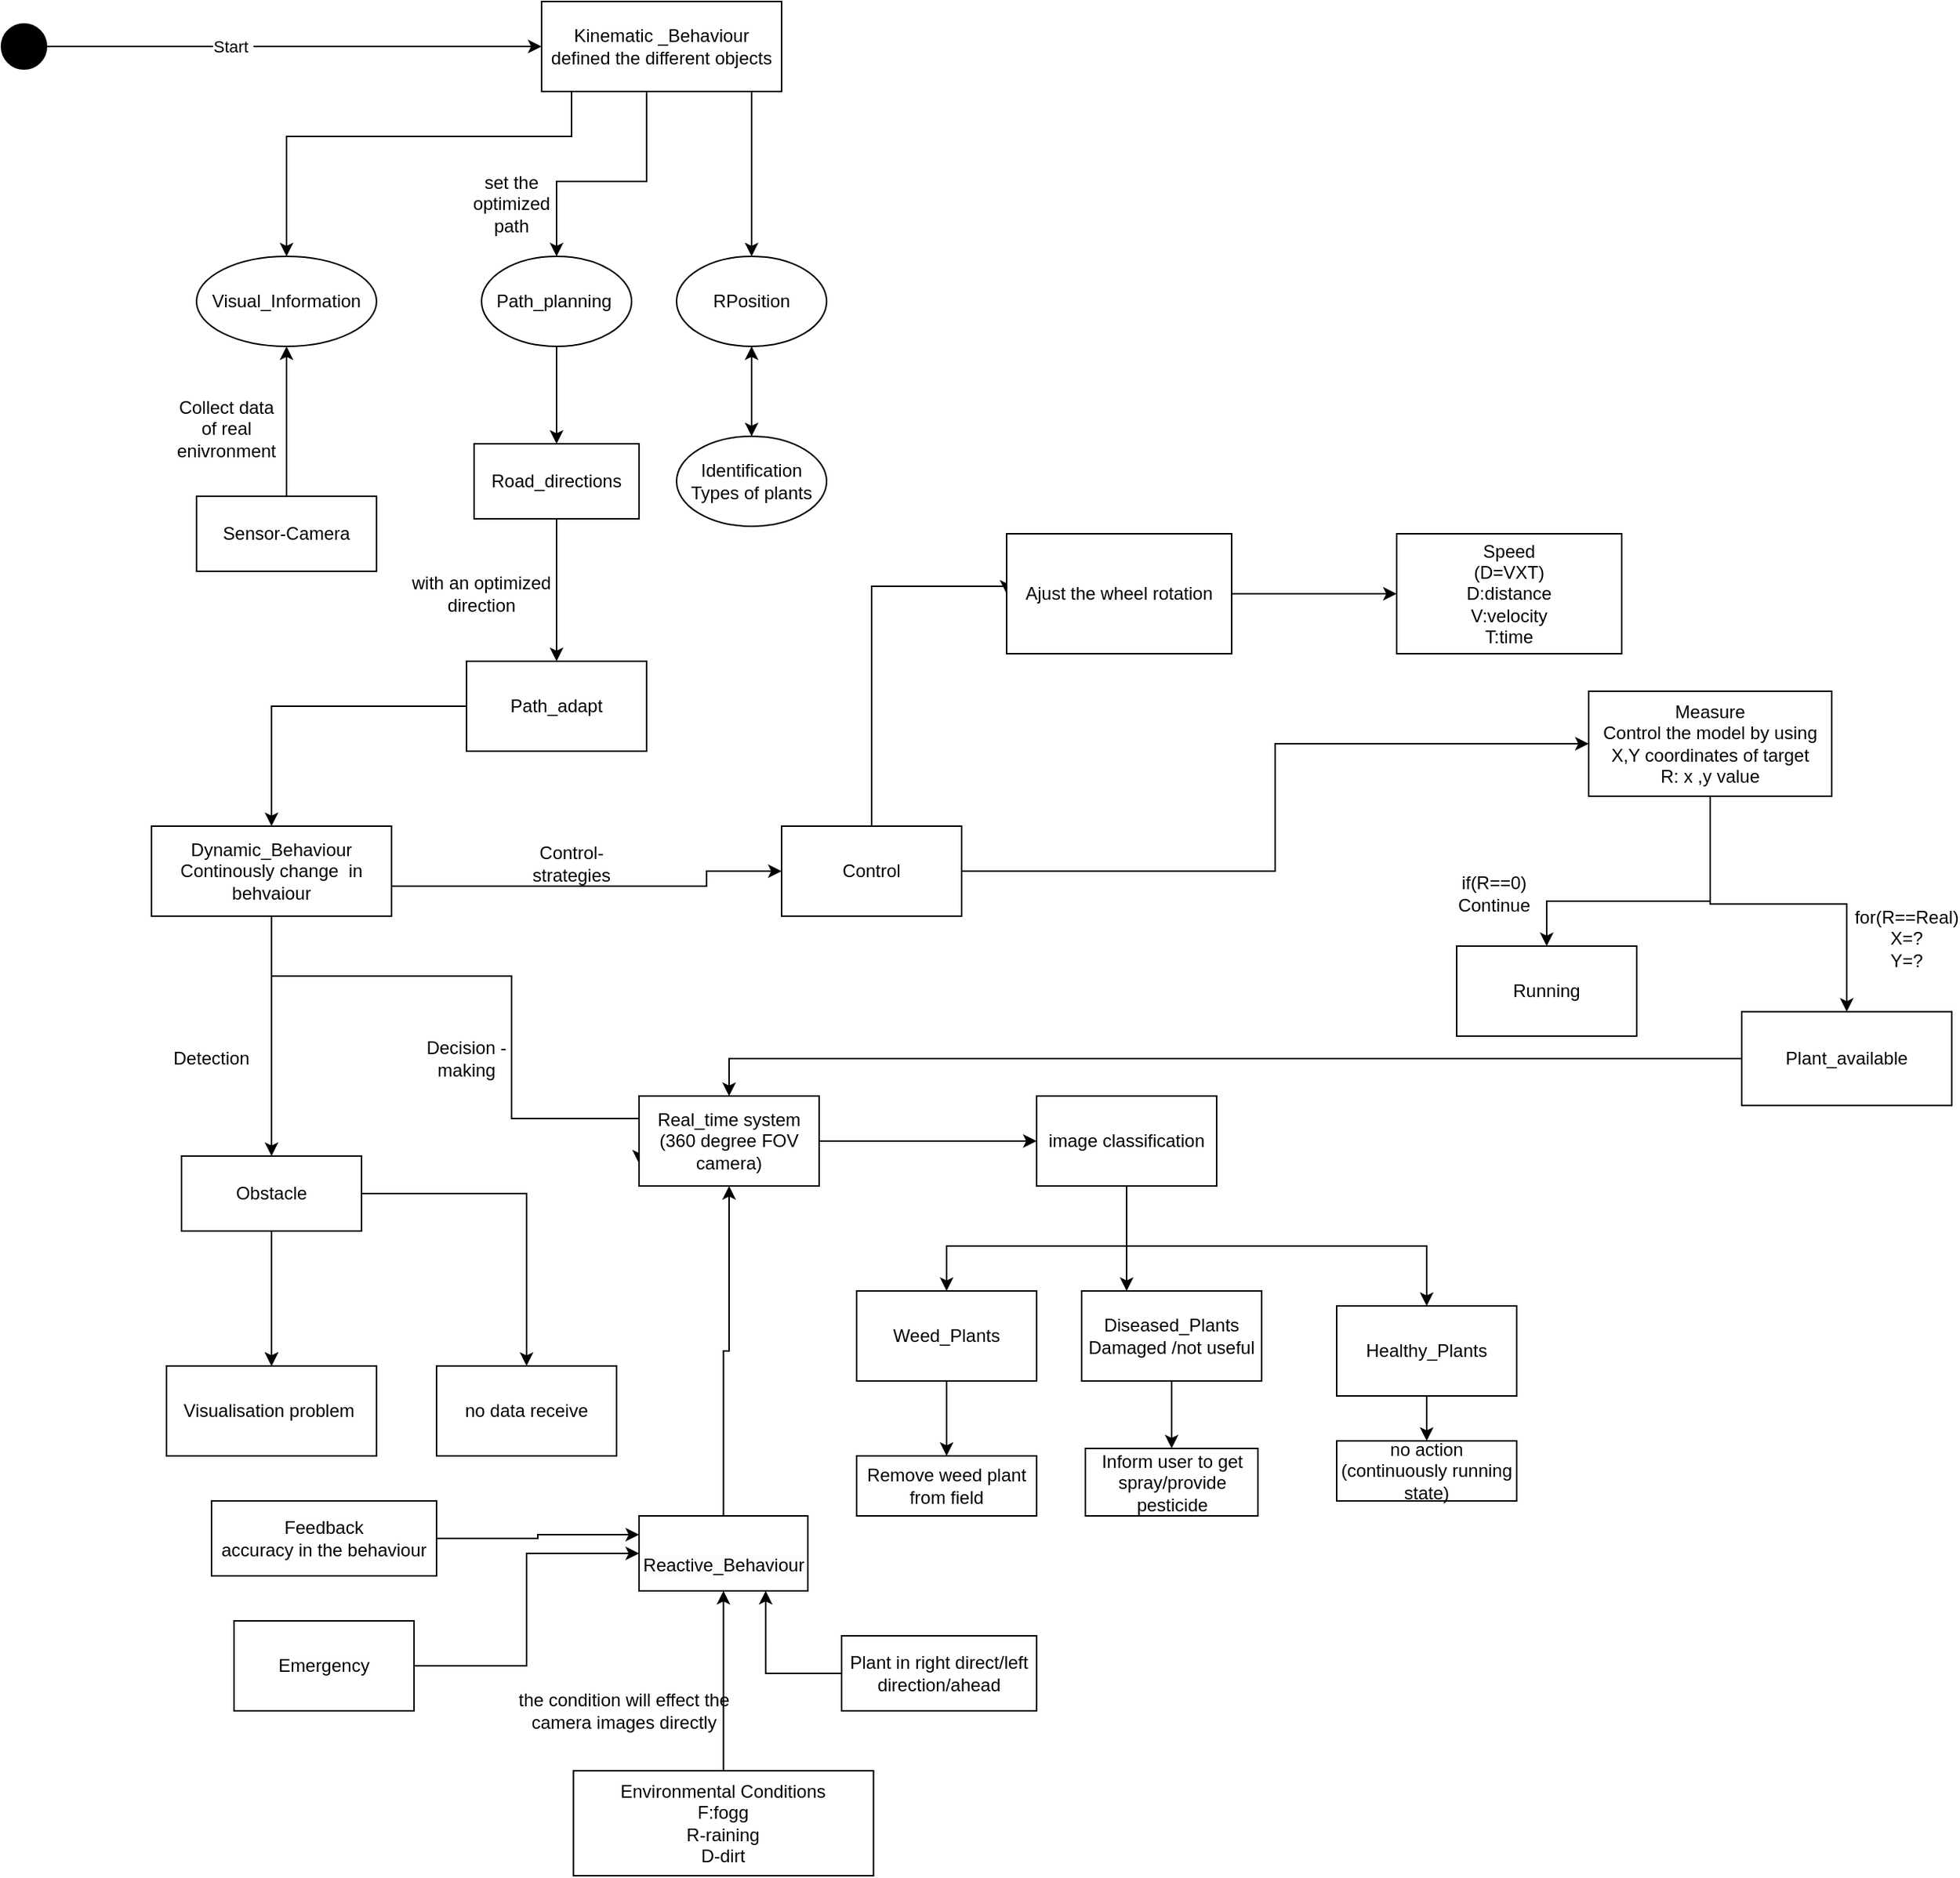 <mxfile version="21.4.0" type="device">
  <diagram name="Page-1" id="xWvgSmEm0lFXHtQNHwIk">
    <mxGraphModel dx="2998" dy="793" grid="1" gridSize="10" guides="1" tooltips="1" connect="1" arrows="1" fold="1" page="1" pageScale="1.5" pageWidth="850" pageHeight="1100" math="0" shadow="0">
      <root>
        <mxCell id="0" />
        <mxCell id="1" parent="0" />
        <mxCell id="aen04neKzYSIUZJzR4fl-67" style="edgeStyle=orthogonalEdgeStyle;rounded=0;orthogonalLoop=1;jettySize=auto;html=1;entryX=0.5;entryY=0;entryDx=0;entryDy=0;" parent="1" source="aen04neKzYSIUZJzR4fl-1" target="aen04neKzYSIUZJzR4fl-8" edge="1">
          <mxGeometry relative="1" as="geometry">
            <Array as="points">
              <mxPoint x="10" y="130" />
              <mxPoint x="-50" y="130" />
            </Array>
          </mxGeometry>
        </mxCell>
        <mxCell id="aen04neKzYSIUZJzR4fl-71" style="edgeStyle=orthogonalEdgeStyle;rounded=0;orthogonalLoop=1;jettySize=auto;html=1;entryX=0.5;entryY=0;entryDx=0;entryDy=0;" parent="1" source="aen04neKzYSIUZJzR4fl-1" target="aen04neKzYSIUZJzR4fl-9" edge="1">
          <mxGeometry relative="1" as="geometry">
            <Array as="points">
              <mxPoint x="80" y="140" />
              <mxPoint x="80" y="140" />
            </Array>
          </mxGeometry>
        </mxCell>
        <mxCell id="aen04neKzYSIUZJzR4fl-133" style="edgeStyle=orthogonalEdgeStyle;rounded=0;orthogonalLoop=1;jettySize=auto;html=1;" parent="1" source="aen04neKzYSIUZJzR4fl-1" target="aen04neKzYSIUZJzR4fl-6" edge="1">
          <mxGeometry relative="1" as="geometry">
            <Array as="points">
              <mxPoint x="-40" y="100" />
              <mxPoint x="-230" y="100" />
            </Array>
          </mxGeometry>
        </mxCell>
        <mxCell id="aen04neKzYSIUZJzR4fl-1" value="Kinematic _Behaviour&lt;br&gt;defined the different objects" style="rounded=0;whiteSpace=wrap;html=1;" parent="1" vertex="1">
          <mxGeometry x="-60" y="10" width="160" height="60" as="geometry" />
        </mxCell>
        <mxCell id="aen04neKzYSIUZJzR4fl-33" style="edgeStyle=orthogonalEdgeStyle;rounded=0;orthogonalLoop=1;jettySize=auto;html=1;exitX=1;exitY=0.5;exitDx=0;exitDy=0;entryX=0;entryY=0.5;entryDx=0;entryDy=0;" parent="1" source="aen04neKzYSIUZJzR4fl-2" target="aen04neKzYSIUZJzR4fl-12" edge="1">
          <mxGeometry relative="1" as="geometry">
            <Array as="points">
              <mxPoint x="-160" y="600" />
              <mxPoint x="50" y="600" />
              <mxPoint x="50" y="590" />
            </Array>
          </mxGeometry>
        </mxCell>
        <mxCell id="aen04neKzYSIUZJzR4fl-34" style="edgeStyle=orthogonalEdgeStyle;rounded=0;orthogonalLoop=1;jettySize=auto;html=1;" parent="1" source="aen04neKzYSIUZJzR4fl-2" target="aen04neKzYSIUZJzR4fl-26" edge="1">
          <mxGeometry relative="1" as="geometry" />
        </mxCell>
        <mxCell id="aen04neKzYSIUZJzR4fl-81" style="edgeStyle=orthogonalEdgeStyle;rounded=0;orthogonalLoop=1;jettySize=auto;html=1;entryX=0;entryY=0.75;entryDx=0;entryDy=0;" parent="1" source="aen04neKzYSIUZJzR4fl-2" target="aen04neKzYSIUZJzR4fl-10" edge="1">
          <mxGeometry relative="1" as="geometry">
            <Array as="points">
              <mxPoint x="-80" y="660" />
              <mxPoint x="-80" y="755" />
            </Array>
          </mxGeometry>
        </mxCell>
        <mxCell id="aen04neKzYSIUZJzR4fl-2" value="Dynamic_Behaviour&lt;br&gt;Continously change&amp;nbsp; in behvaiour" style="rounded=0;whiteSpace=wrap;html=1;" parent="1" vertex="1">
          <mxGeometry x="-320" y="560" width="160" height="60" as="geometry" />
        </mxCell>
        <mxCell id="aen04neKzYSIUZJzR4fl-36" style="edgeStyle=orthogonalEdgeStyle;rounded=0;orthogonalLoop=1;jettySize=auto;html=1;exitX=1;exitY=0.5;exitDx=0;exitDy=0;entryX=0;entryY=0.5;entryDx=0;entryDy=0;" parent="1" source="aen04neKzYSIUZJzR4fl-4" target="aen04neKzYSIUZJzR4fl-1" edge="1">
          <mxGeometry relative="1" as="geometry" />
        </mxCell>
        <mxCell id="aen04neKzYSIUZJzR4fl-124" value="Start&amp;nbsp;" style="edgeLabel;html=1;align=center;verticalAlign=middle;resizable=0;points=[];" parent="aen04neKzYSIUZJzR4fl-36" vertex="1" connectable="0">
          <mxGeometry x="-0.28" y="4" relative="1" as="geometry">
            <mxPoint x="5" y="4" as="offset" />
          </mxGeometry>
        </mxCell>
        <mxCell id="aen04neKzYSIUZJzR4fl-4" value="" style="ellipse;fillColor=strokeColor;html=1;" parent="1" vertex="1">
          <mxGeometry x="-420" y="25" width="30" height="30" as="geometry" />
        </mxCell>
        <mxCell id="aen04neKzYSIUZJzR4fl-6" value="Visual_Information" style="ellipse;whiteSpace=wrap;html=1;" parent="1" vertex="1">
          <mxGeometry x="-290" y="180" width="120" height="60" as="geometry" />
        </mxCell>
        <mxCell id="aen04neKzYSIUZJzR4fl-74" value="" style="edgeStyle=orthogonalEdgeStyle;rounded=0;orthogonalLoop=1;jettySize=auto;html=1;" parent="1" source="aen04neKzYSIUZJzR4fl-7" target="aen04neKzYSIUZJzR4fl-9" edge="1">
          <mxGeometry relative="1" as="geometry" />
        </mxCell>
        <mxCell id="aen04neKzYSIUZJzR4fl-7" value="Identification&lt;br&gt;Types of plants" style="ellipse;whiteSpace=wrap;html=1;" parent="1" vertex="1">
          <mxGeometry x="30" y="300" width="100" height="60" as="geometry" />
        </mxCell>
        <mxCell id="aen04neKzYSIUZJzR4fl-68" style="edgeStyle=orthogonalEdgeStyle;rounded=0;orthogonalLoop=1;jettySize=auto;html=1;exitX=0.5;exitY=1;exitDx=0;exitDy=0;entryX=0.5;entryY=0;entryDx=0;entryDy=0;" parent="1" source="aen04neKzYSIUZJzR4fl-8" target="aen04neKzYSIUZJzR4fl-21" edge="1">
          <mxGeometry relative="1" as="geometry" />
        </mxCell>
        <mxCell id="aen04neKzYSIUZJzR4fl-8" value="Path_planning&amp;nbsp;" style="ellipse;whiteSpace=wrap;html=1;" parent="1" vertex="1">
          <mxGeometry x="-100" y="180" width="100" height="60" as="geometry" />
        </mxCell>
        <mxCell id="aen04neKzYSIUZJzR4fl-73" style="edgeStyle=orthogonalEdgeStyle;rounded=0;orthogonalLoop=1;jettySize=auto;html=1;" parent="1" source="aen04neKzYSIUZJzR4fl-9" target="aen04neKzYSIUZJzR4fl-7" edge="1">
          <mxGeometry relative="1" as="geometry" />
        </mxCell>
        <mxCell id="aen04neKzYSIUZJzR4fl-9" value="RPosition" style="ellipse;whiteSpace=wrap;html=1;" parent="1" vertex="1">
          <mxGeometry x="30" y="180" width="100" height="60" as="geometry" />
        </mxCell>
        <mxCell id="aen04neKzYSIUZJzR4fl-82" style="edgeStyle=orthogonalEdgeStyle;rounded=0;orthogonalLoop=1;jettySize=auto;html=1;entryX=0;entryY=0.5;entryDx=0;entryDy=0;" parent="1" source="aen04neKzYSIUZJzR4fl-10" target="aen04neKzYSIUZJzR4fl-52" edge="1">
          <mxGeometry relative="1" as="geometry" />
        </mxCell>
        <mxCell id="aen04neKzYSIUZJzR4fl-10" value="Real_time system&lt;br&gt;(360 degree FOV camera)" style="rounded=0;whiteSpace=wrap;html=1;" parent="1" vertex="1">
          <mxGeometry x="5" y="740" width="120" height="60" as="geometry" />
        </mxCell>
        <mxCell id="aen04neKzYSIUZJzR4fl-80" style="edgeStyle=orthogonalEdgeStyle;rounded=0;orthogonalLoop=1;jettySize=auto;html=1;entryX=0.5;entryY=0;entryDx=0;entryDy=0;" parent="1" source="aen04neKzYSIUZJzR4fl-11" target="aen04neKzYSIUZJzR4fl-2" edge="1">
          <mxGeometry relative="1" as="geometry" />
        </mxCell>
        <mxCell id="aen04neKzYSIUZJzR4fl-11" value="Path_adapt" style="rounded=0;whiteSpace=wrap;html=1;" parent="1" vertex="1">
          <mxGeometry x="-110" y="450" width="120" height="60" as="geometry" />
        </mxCell>
        <mxCell id="aen04neKzYSIUZJzR4fl-93" style="edgeStyle=orthogonalEdgeStyle;rounded=0;orthogonalLoop=1;jettySize=auto;html=1;entryX=0;entryY=0.5;entryDx=0;entryDy=0;" parent="1" source="aen04neKzYSIUZJzR4fl-12" target="aen04neKzYSIUZJzR4fl-24" edge="1">
          <mxGeometry relative="1" as="geometry" />
        </mxCell>
        <mxCell id="aen04neKzYSIUZJzR4fl-98" style="edgeStyle=orthogonalEdgeStyle;rounded=0;orthogonalLoop=1;jettySize=auto;html=1;entryX=0;entryY=0.5;entryDx=0;entryDy=0;" parent="1" source="aen04neKzYSIUZJzR4fl-12" target="aen04neKzYSIUZJzR4fl-97" edge="1">
          <mxGeometry relative="1" as="geometry">
            <Array as="points">
              <mxPoint x="160" y="400" />
            </Array>
          </mxGeometry>
        </mxCell>
        <mxCell id="aen04neKzYSIUZJzR4fl-12" value="Control" style="rounded=0;whiteSpace=wrap;html=1;" parent="1" vertex="1">
          <mxGeometry x="100" y="560" width="120" height="60" as="geometry" />
        </mxCell>
        <mxCell id="aen04neKzYSIUZJzR4fl-123" style="edgeStyle=orthogonalEdgeStyle;rounded=0;orthogonalLoop=1;jettySize=auto;html=1;entryX=0;entryY=0.25;entryDx=0;entryDy=0;" parent="1" source="aen04neKzYSIUZJzR4fl-13" target="aen04neKzYSIUZJzR4fl-116" edge="1">
          <mxGeometry relative="1" as="geometry" />
        </mxCell>
        <mxCell id="aen04neKzYSIUZJzR4fl-13" value="Feedback&lt;br&gt;accuracy in the behaviour" style="rounded=0;whiteSpace=wrap;html=1;" parent="1" vertex="1">
          <mxGeometry x="-280" y="1010" width="150" height="50" as="geometry" />
        </mxCell>
        <mxCell id="aen04neKzYSIUZJzR4fl-121" style="edgeStyle=orthogonalEdgeStyle;rounded=0;orthogonalLoop=1;jettySize=auto;html=1;entryX=0.5;entryY=1;entryDx=0;entryDy=0;" parent="1" source="aen04neKzYSIUZJzR4fl-14" target="aen04neKzYSIUZJzR4fl-116" edge="1">
          <mxGeometry relative="1" as="geometry">
            <Array as="points">
              <mxPoint x="64" y="1200" />
              <mxPoint x="64" y="1200" />
            </Array>
          </mxGeometry>
        </mxCell>
        <mxCell id="aen04neKzYSIUZJzR4fl-14" value="Environmental Conditions&lt;br&gt;F:fogg&lt;br&gt;R-raining&lt;br&gt;D-dirt" style="rounded=0;whiteSpace=wrap;html=1;" parent="1" vertex="1">
          <mxGeometry x="-38.75" y="1190" width="200" height="70" as="geometry" />
        </mxCell>
        <mxCell id="aen04neKzYSIUZJzR4fl-122" style="edgeStyle=orthogonalEdgeStyle;rounded=0;orthogonalLoop=1;jettySize=auto;html=1;entryX=0;entryY=0.5;entryDx=0;entryDy=0;" parent="1" source="aen04neKzYSIUZJzR4fl-16" target="aen04neKzYSIUZJzR4fl-116" edge="1">
          <mxGeometry relative="1" as="geometry" />
        </mxCell>
        <mxCell id="aen04neKzYSIUZJzR4fl-16" value="Emergency" style="rounded=0;whiteSpace=wrap;html=1;" parent="1" vertex="1">
          <mxGeometry x="-265" y="1090" width="120" height="60" as="geometry" />
        </mxCell>
        <mxCell id="aen04neKzYSIUZJzR4fl-64" value="" style="edgeStyle=orthogonalEdgeStyle;rounded=0;orthogonalLoop=1;jettySize=auto;html=1;" parent="1" source="aen04neKzYSIUZJzR4fl-19" target="aen04neKzYSIUZJzR4fl-6" edge="1">
          <mxGeometry relative="1" as="geometry" />
        </mxCell>
        <mxCell id="aen04neKzYSIUZJzR4fl-19" value="Sensor-Camera" style="rounded=0;whiteSpace=wrap;html=1;" parent="1" vertex="1">
          <mxGeometry x="-290" y="340" width="120" height="50" as="geometry" />
        </mxCell>
        <mxCell id="aen04neKzYSIUZJzR4fl-79" style="edgeStyle=orthogonalEdgeStyle;rounded=0;orthogonalLoop=1;jettySize=auto;html=1;exitX=0.5;exitY=1;exitDx=0;exitDy=0;entryX=0.5;entryY=0;entryDx=0;entryDy=0;" parent="1" source="aen04neKzYSIUZJzR4fl-21" target="aen04neKzYSIUZJzR4fl-11" edge="1">
          <mxGeometry relative="1" as="geometry" />
        </mxCell>
        <mxCell id="aen04neKzYSIUZJzR4fl-21" value="Road_directions" style="rounded=0;whiteSpace=wrap;html=1;" parent="1" vertex="1">
          <mxGeometry x="-105" y="305" width="110" height="50" as="geometry" />
        </mxCell>
        <mxCell id="aen04neKzYSIUZJzR4fl-108" style="edgeStyle=orthogonalEdgeStyle;rounded=0;orthogonalLoop=1;jettySize=auto;html=1;entryX=0.5;entryY=0;entryDx=0;entryDy=0;" parent="1" source="aen04neKzYSIUZJzR4fl-24" target="aen04neKzYSIUZJzR4fl-40" edge="1">
          <mxGeometry relative="1" as="geometry">
            <Array as="points">
              <mxPoint x="719" y="610" />
              <mxPoint x="610" y="610" />
            </Array>
          </mxGeometry>
        </mxCell>
        <mxCell id="aen04neKzYSIUZJzR4fl-113" style="edgeStyle=orthogonalEdgeStyle;rounded=0;orthogonalLoop=1;jettySize=auto;html=1;" parent="1" source="aen04neKzYSIUZJzR4fl-24" target="aen04neKzYSIUZJzR4fl-39" edge="1">
          <mxGeometry relative="1" as="geometry" />
        </mxCell>
        <mxCell id="aen04neKzYSIUZJzR4fl-24" value="Measure&lt;br&gt;Control the model by using X,Y coordinates of target&lt;br&gt;R: x ,y value" style="rounded=0;whiteSpace=wrap;html=1;" parent="1" vertex="1">
          <mxGeometry x="638" y="470" width="162" height="70" as="geometry" />
        </mxCell>
        <mxCell id="aen04neKzYSIUZJzR4fl-25" value="Speed&lt;br&gt;(D=VXT)&lt;br&gt;D:distance&lt;br&gt;V:velocity&lt;br&gt;T:time" style="rounded=0;whiteSpace=wrap;html=1;" parent="1" vertex="1">
          <mxGeometry x="510" y="365" width="150" height="80" as="geometry" />
        </mxCell>
        <mxCell id="aen04neKzYSIUZJzR4fl-28" value="" style="edgeStyle=orthogonalEdgeStyle;rounded=0;orthogonalLoop=1;jettySize=auto;html=1;" parent="1" source="aen04neKzYSIUZJzR4fl-26" target="aen04neKzYSIUZJzR4fl-27" edge="1">
          <mxGeometry relative="1" as="geometry" />
        </mxCell>
        <mxCell id="aen04neKzYSIUZJzR4fl-29" value="" style="edgeStyle=orthogonalEdgeStyle;rounded=0;orthogonalLoop=1;jettySize=auto;html=1;" parent="1" source="aen04neKzYSIUZJzR4fl-26" target="aen04neKzYSIUZJzR4fl-27" edge="1">
          <mxGeometry relative="1" as="geometry" />
        </mxCell>
        <mxCell id="aen04neKzYSIUZJzR4fl-38" style="edgeStyle=orthogonalEdgeStyle;rounded=0;orthogonalLoop=1;jettySize=auto;html=1;" parent="1" source="aen04neKzYSIUZJzR4fl-26" target="aen04neKzYSIUZJzR4fl-37" edge="1">
          <mxGeometry relative="1" as="geometry" />
        </mxCell>
        <mxCell id="aen04neKzYSIUZJzR4fl-26" value="Obstacle" style="rounded=0;whiteSpace=wrap;html=1;" parent="1" vertex="1">
          <mxGeometry x="-300" y="780" width="120" height="50" as="geometry" />
        </mxCell>
        <mxCell id="aen04neKzYSIUZJzR4fl-27" value="Visualisation problem&amp;nbsp;" style="whiteSpace=wrap;html=1;rounded=0;" parent="1" vertex="1">
          <mxGeometry x="-310" y="920" width="140" height="60" as="geometry" />
        </mxCell>
        <mxCell id="aen04neKzYSIUZJzR4fl-37" value="no data receive" style="whiteSpace=wrap;html=1;rounded=0;" parent="1" vertex="1">
          <mxGeometry x="-130" y="920" width="120" height="60" as="geometry" />
        </mxCell>
        <mxCell id="aen04neKzYSIUZJzR4fl-95" style="edgeStyle=orthogonalEdgeStyle;rounded=0;orthogonalLoop=1;jettySize=auto;html=1;entryX=0.5;entryY=0;entryDx=0;entryDy=0;" parent="1" source="aen04neKzYSIUZJzR4fl-39" target="aen04neKzYSIUZJzR4fl-10" edge="1">
          <mxGeometry relative="1" as="geometry" />
        </mxCell>
        <mxCell id="aen04neKzYSIUZJzR4fl-39" value="Plant_available&lt;br&gt;" style="rounded=0;whiteSpace=wrap;html=1;" parent="1" vertex="1">
          <mxGeometry x="740" y="683.75" width="140" height="62.5" as="geometry" />
        </mxCell>
        <mxCell id="aen04neKzYSIUZJzR4fl-40" value="Running" style="rounded=0;whiteSpace=wrap;html=1;" parent="1" vertex="1">
          <mxGeometry x="550" y="640" width="120" height="60" as="geometry" />
        </mxCell>
        <mxCell id="aen04neKzYSIUZJzR4fl-120" style="edgeStyle=orthogonalEdgeStyle;rounded=0;orthogonalLoop=1;jettySize=auto;html=1;entryX=0.75;entryY=1;entryDx=0;entryDy=0;" parent="1" source="aen04neKzYSIUZJzR4fl-46" target="aen04neKzYSIUZJzR4fl-116" edge="1">
          <mxGeometry relative="1" as="geometry" />
        </mxCell>
        <mxCell id="aen04neKzYSIUZJzR4fl-46" value="Plant in right direct/left direction/ahead" style="rounded=0;whiteSpace=wrap;html=1;" parent="1" vertex="1">
          <mxGeometry x="140" y="1100" width="130" height="50" as="geometry" />
        </mxCell>
        <mxCell id="aen04neKzYSIUZJzR4fl-88" style="edgeStyle=orthogonalEdgeStyle;rounded=0;orthogonalLoop=1;jettySize=auto;html=1;entryX=0.5;entryY=0;entryDx=0;entryDy=0;" parent="1" source="aen04neKzYSIUZJzR4fl-52" target="aen04neKzYSIUZJzR4fl-85" edge="1">
          <mxGeometry relative="1" as="geometry">
            <Array as="points">
              <mxPoint x="330" y="840" />
              <mxPoint x="210" y="840" />
            </Array>
          </mxGeometry>
        </mxCell>
        <mxCell id="aen04neKzYSIUZJzR4fl-91" style="edgeStyle=orthogonalEdgeStyle;rounded=0;orthogonalLoop=1;jettySize=auto;html=1;entryX=0.25;entryY=0;entryDx=0;entryDy=0;" parent="1" source="aen04neKzYSIUZJzR4fl-52" target="aen04neKzYSIUZJzR4fl-84" edge="1">
          <mxGeometry relative="1" as="geometry" />
        </mxCell>
        <mxCell id="aen04neKzYSIUZJzR4fl-92" style="edgeStyle=orthogonalEdgeStyle;rounded=0;orthogonalLoop=1;jettySize=auto;html=1;exitX=0.5;exitY=1;exitDx=0;exitDy=0;entryX=0.5;entryY=0;entryDx=0;entryDy=0;" parent="1" source="aen04neKzYSIUZJzR4fl-52" target="aen04neKzYSIUZJzR4fl-86" edge="1">
          <mxGeometry relative="1" as="geometry" />
        </mxCell>
        <mxCell id="aen04neKzYSIUZJzR4fl-52" value="image classification" style="rounded=0;whiteSpace=wrap;html=1;" parent="1" vertex="1">
          <mxGeometry x="270" y="740" width="120" height="60" as="geometry" />
        </mxCell>
        <mxCell id="aen04neKzYSIUZJzR4fl-65" value="Collect data of real enivronment" style="text;html=1;strokeColor=none;fillColor=none;align=center;verticalAlign=middle;whiteSpace=wrap;rounded=0;" parent="1" vertex="1">
          <mxGeometry x="-300" y="280" width="60" height="30" as="geometry" />
        </mxCell>
        <mxCell id="aen04neKzYSIUZJzR4fl-69" value="set the optimized path" style="text;html=1;strokeColor=none;fillColor=none;align=center;verticalAlign=middle;whiteSpace=wrap;rounded=0;" parent="1" vertex="1">
          <mxGeometry x="-110" y="130" width="60" height="30" as="geometry" />
        </mxCell>
        <mxCell id="aen04neKzYSIUZJzR4fl-75" value="Detection" style="text;html=1;strokeColor=none;fillColor=none;align=center;verticalAlign=middle;whiteSpace=wrap;rounded=0;" parent="1" vertex="1">
          <mxGeometry x="-320" y="700" width="80" height="30" as="geometry" />
        </mxCell>
        <mxCell id="aen04neKzYSIUZJzR4fl-103" value="" style="edgeStyle=orthogonalEdgeStyle;rounded=0;orthogonalLoop=1;jettySize=auto;html=1;" parent="1" source="aen04neKzYSIUZJzR4fl-84" target="aen04neKzYSIUZJzR4fl-100" edge="1">
          <mxGeometry relative="1" as="geometry" />
        </mxCell>
        <mxCell id="aen04neKzYSIUZJzR4fl-84" value="Diseased_Plants&lt;br&gt;Damaged /not useful" style="rounded=0;whiteSpace=wrap;html=1;" parent="1" vertex="1">
          <mxGeometry x="300" y="870" width="120" height="60" as="geometry" />
        </mxCell>
        <mxCell id="aen04neKzYSIUZJzR4fl-102" value="" style="edgeStyle=orthogonalEdgeStyle;rounded=0;orthogonalLoop=1;jettySize=auto;html=1;" parent="1" source="aen04neKzYSIUZJzR4fl-85" target="aen04neKzYSIUZJzR4fl-96" edge="1">
          <mxGeometry relative="1" as="geometry" />
        </mxCell>
        <mxCell id="aen04neKzYSIUZJzR4fl-85" value="Weed_Plants" style="rounded=0;whiteSpace=wrap;html=1;" parent="1" vertex="1">
          <mxGeometry x="150" y="870" width="120" height="60" as="geometry" />
        </mxCell>
        <mxCell id="aen04neKzYSIUZJzR4fl-104" value="" style="edgeStyle=orthogonalEdgeStyle;rounded=0;orthogonalLoop=1;jettySize=auto;html=1;" parent="1" source="aen04neKzYSIUZJzR4fl-86" target="aen04neKzYSIUZJzR4fl-101" edge="1">
          <mxGeometry relative="1" as="geometry" />
        </mxCell>
        <mxCell id="aen04neKzYSIUZJzR4fl-86" value="Healthy_Plants" style="rounded=0;whiteSpace=wrap;html=1;" parent="1" vertex="1">
          <mxGeometry x="470" y="880" width="120" height="60" as="geometry" />
        </mxCell>
        <mxCell id="aen04neKzYSIUZJzR4fl-96" value="Remove weed plant from field" style="rounded=0;whiteSpace=wrap;html=1;" parent="1" vertex="1">
          <mxGeometry x="150" y="980" width="120" height="40" as="geometry" />
        </mxCell>
        <mxCell id="aen04neKzYSIUZJzR4fl-99" style="edgeStyle=orthogonalEdgeStyle;rounded=0;orthogonalLoop=1;jettySize=auto;html=1;entryX=0;entryY=0.5;entryDx=0;entryDy=0;" parent="1" source="aen04neKzYSIUZJzR4fl-97" target="aen04neKzYSIUZJzR4fl-25" edge="1">
          <mxGeometry relative="1" as="geometry" />
        </mxCell>
        <mxCell id="aen04neKzYSIUZJzR4fl-97" value="Ajust the wheel rotation" style="rounded=0;whiteSpace=wrap;html=1;" parent="1" vertex="1">
          <mxGeometry x="250" y="365" width="150" height="80" as="geometry" />
        </mxCell>
        <mxCell id="aen04neKzYSIUZJzR4fl-100" value="Inform user to get spray/provide pesticide" style="rounded=0;whiteSpace=wrap;html=1;" parent="1" vertex="1">
          <mxGeometry x="302.5" y="975" width="115" height="45" as="geometry" />
        </mxCell>
        <mxCell id="aen04neKzYSIUZJzR4fl-101" value="no action (continuously running state)" style="rounded=0;whiteSpace=wrap;html=1;" parent="1" vertex="1">
          <mxGeometry x="470" y="970" width="120" height="40" as="geometry" />
        </mxCell>
        <mxCell id="aen04neKzYSIUZJzR4fl-110" value="if(R==0)&lt;br&gt;Continue" style="text;html=1;strokeColor=none;fillColor=none;align=center;verticalAlign=middle;whiteSpace=wrap;rounded=0;" parent="1" vertex="1">
          <mxGeometry x="510" y="590" width="130" height="30" as="geometry" />
        </mxCell>
        <mxCell id="aen04neKzYSIUZJzR4fl-114" value="for(R==Real)&lt;br&gt;X=?&lt;br&gt;Y=?" style="text;html=1;strokeColor=none;fillColor=none;align=center;verticalAlign=middle;whiteSpace=wrap;rounded=0;" parent="1" vertex="1">
          <mxGeometry x="820" y="620" width="60" height="30" as="geometry" />
        </mxCell>
        <mxCell id="aen04neKzYSIUZJzR4fl-119" style="edgeStyle=orthogonalEdgeStyle;rounded=0;orthogonalLoop=1;jettySize=auto;html=1;" parent="1" source="aen04neKzYSIUZJzR4fl-116" target="aen04neKzYSIUZJzR4fl-10" edge="1">
          <mxGeometry relative="1" as="geometry" />
        </mxCell>
        <mxCell id="aen04neKzYSIUZJzR4fl-116" value="&lt;br&gt;&lt;span style=&quot;color: rgb(0, 0, 0); font-family: Helvetica; font-size: 12px; font-style: normal; font-variant-ligatures: normal; font-variant-caps: normal; font-weight: 400; letter-spacing: normal; orphans: 2; text-align: center; text-indent: 0px; text-transform: none; widows: 2; word-spacing: 0px; -webkit-text-stroke-width: 0px; background-color: rgb(251, 251, 251); text-decoration-thickness: initial; text-decoration-style: initial; text-decoration-color: initial; float: none; display: inline !important;&quot;&gt;Reactive_Behaviour&lt;/span&gt;&lt;br&gt;" style="rounded=0;whiteSpace=wrap;html=1;" parent="1" vertex="1">
          <mxGeometry x="5" y="1020" width="112.5" height="50" as="geometry" />
        </mxCell>
        <mxCell id="aen04neKzYSIUZJzR4fl-127" value="with an optimized direction" style="text;html=1;strokeColor=none;fillColor=none;align=center;verticalAlign=middle;whiteSpace=wrap;rounded=0;" parent="1" vertex="1">
          <mxGeometry x="-150" y="380" width="100" height="50" as="geometry" />
        </mxCell>
        <mxCell id="aen04neKzYSIUZJzR4fl-128" value="Control-strategies" style="text;html=1;strokeColor=none;fillColor=none;align=center;verticalAlign=middle;whiteSpace=wrap;rounded=0;" parent="1" vertex="1">
          <mxGeometry x="-70" y="570" width="60" height="30" as="geometry" />
        </mxCell>
        <mxCell id="aen04neKzYSIUZJzR4fl-129" value="Decision -making" style="text;html=1;strokeColor=none;fillColor=none;align=center;verticalAlign=middle;whiteSpace=wrap;rounded=0;" parent="1" vertex="1">
          <mxGeometry x="-140" y="700" width="60" height="30" as="geometry" />
        </mxCell>
        <mxCell id="aen04neKzYSIUZJzR4fl-130" value="the condition will effect the camera images directly" style="text;html=1;strokeColor=none;fillColor=none;align=center;verticalAlign=middle;whiteSpace=wrap;rounded=0;" parent="1" vertex="1">
          <mxGeometry x="-80" y="1120" width="150" height="60" as="geometry" />
        </mxCell>
      </root>
    </mxGraphModel>
  </diagram>
</mxfile>
